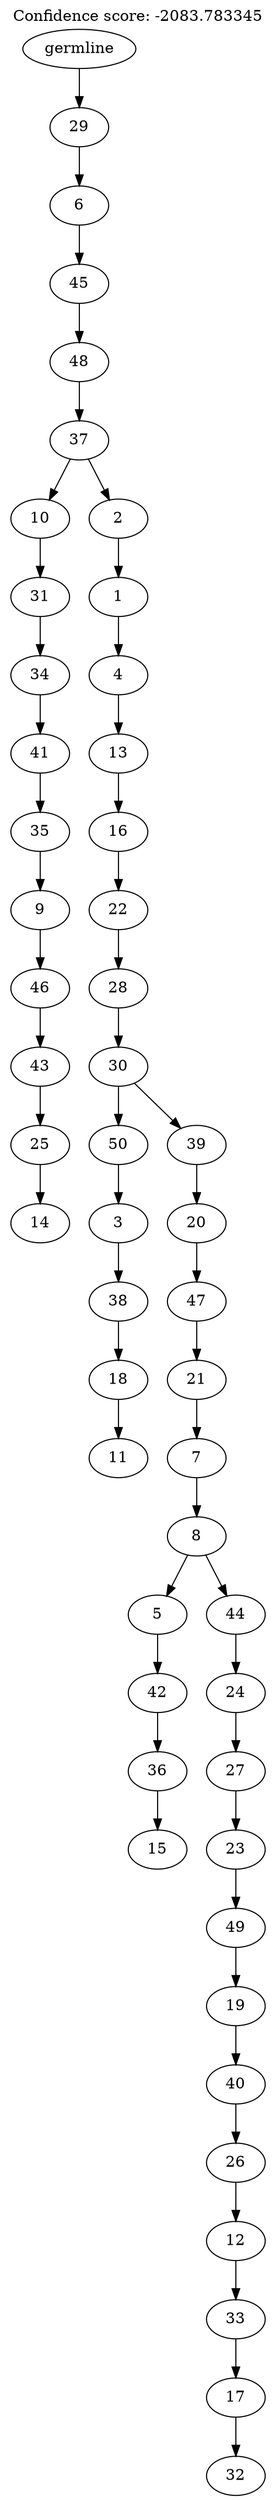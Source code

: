 digraph g {
	"49" -> "50";
	"50" [label="14"];
	"48" -> "49";
	"49" [label="25"];
	"47" -> "48";
	"48" [label="43"];
	"46" -> "47";
	"47" [label="46"];
	"45" -> "46";
	"46" [label="9"];
	"44" -> "45";
	"45" [label="35"];
	"43" -> "44";
	"44" [label="41"];
	"42" -> "43";
	"43" [label="34"];
	"41" -> "42";
	"42" [label="31"];
	"39" -> "40";
	"40" [label="11"];
	"38" -> "39";
	"39" [label="18"];
	"37" -> "38";
	"38" [label="38"];
	"36" -> "37";
	"37" [label="3"];
	"34" -> "35";
	"35" [label="15"];
	"33" -> "34";
	"34" [label="36"];
	"32" -> "33";
	"33" [label="42"];
	"30" -> "31";
	"31" [label="32"];
	"29" -> "30";
	"30" [label="17"];
	"28" -> "29";
	"29" [label="33"];
	"27" -> "28";
	"28" [label="12"];
	"26" -> "27";
	"27" [label="26"];
	"25" -> "26";
	"26" [label="40"];
	"24" -> "25";
	"25" [label="19"];
	"23" -> "24";
	"24" [label="49"];
	"22" -> "23";
	"23" [label="23"];
	"21" -> "22";
	"22" [label="27"];
	"20" -> "21";
	"21" [label="24"];
	"19" -> "20";
	"20" [label="44"];
	"19" -> "32";
	"32" [label="5"];
	"18" -> "19";
	"19" [label="8"];
	"17" -> "18";
	"18" [label="7"];
	"16" -> "17";
	"17" [label="21"];
	"15" -> "16";
	"16" [label="47"];
	"14" -> "15";
	"15" [label="20"];
	"13" -> "14";
	"14" [label="39"];
	"13" -> "36";
	"36" [label="50"];
	"12" -> "13";
	"13" [label="30"];
	"11" -> "12";
	"12" [label="28"];
	"10" -> "11";
	"11" [label="22"];
	"9" -> "10";
	"10" [label="16"];
	"8" -> "9";
	"9" [label="13"];
	"7" -> "8";
	"8" [label="4"];
	"6" -> "7";
	"7" [label="1"];
	"5" -> "6";
	"6" [label="2"];
	"5" -> "41";
	"41" [label="10"];
	"4" -> "5";
	"5" [label="37"];
	"3" -> "4";
	"4" [label="48"];
	"2" -> "3";
	"3" [label="45"];
	"1" -> "2";
	"2" [label="6"];
	"0" -> "1";
	"1" [label="29"];
	"0" [label="germline"];
	labelloc="t";
	label="Confidence score: -2083.783345";
}
